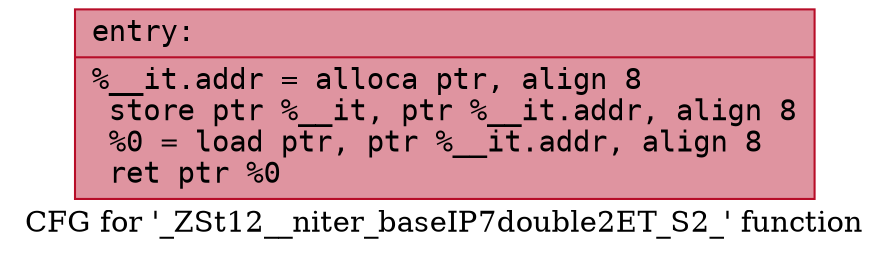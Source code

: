 digraph "CFG for '_ZSt12__niter_baseIP7double2ET_S2_' function" {
	label="CFG for '_ZSt12__niter_baseIP7double2ET_S2_' function";

	Node0x5561607e5120 [shape=record,color="#b70d28ff", style=filled, fillcolor="#b70d2870" fontname="Courier",label="{entry:\l|  %__it.addr = alloca ptr, align 8\l  store ptr %__it, ptr %__it.addr, align 8\l  %0 = load ptr, ptr %__it.addr, align 8\l  ret ptr %0\l}"];
}
